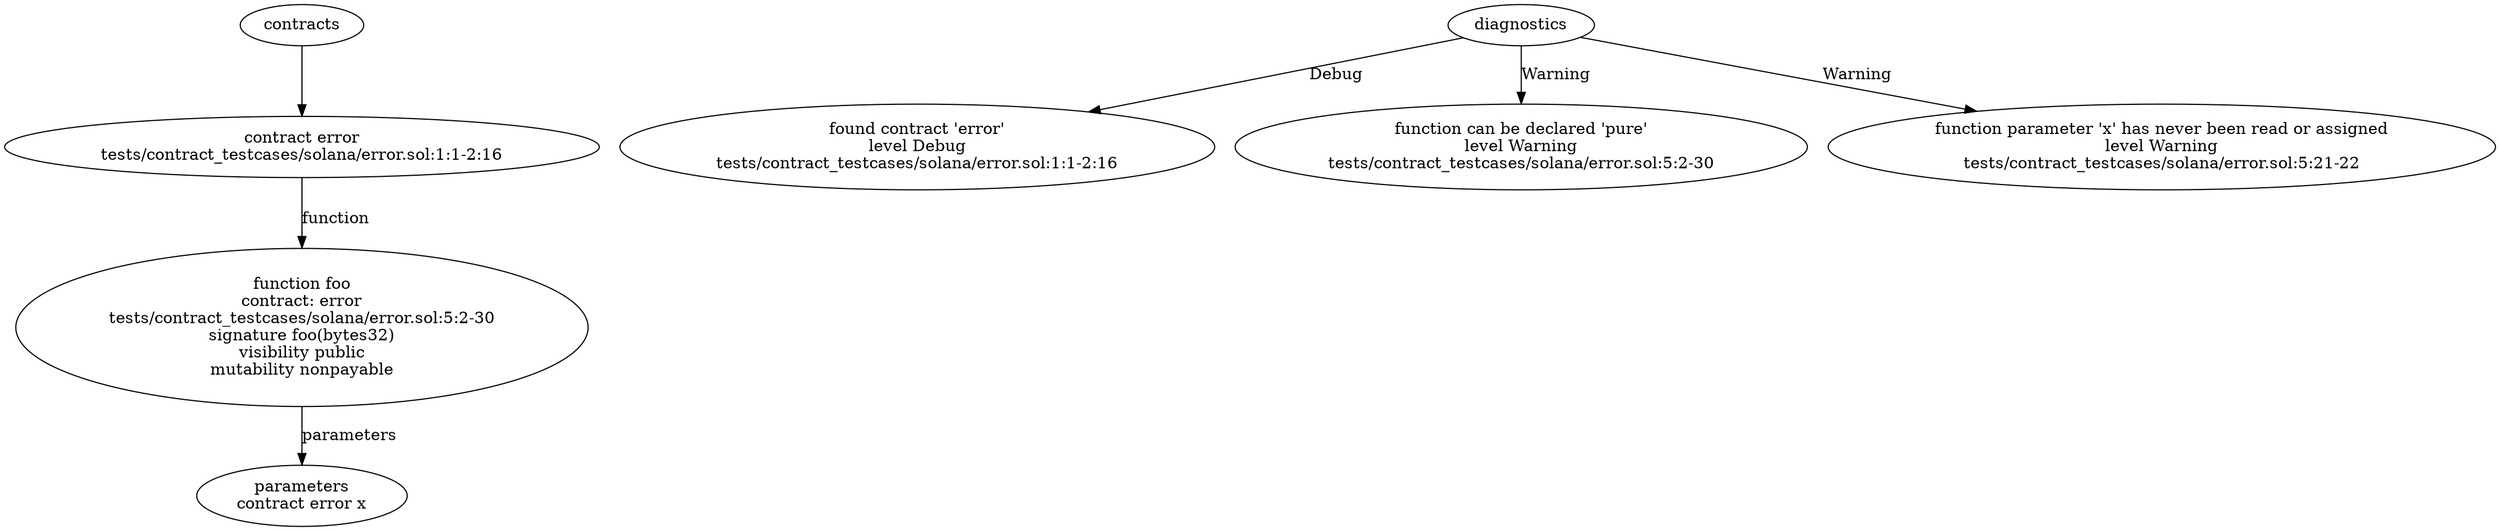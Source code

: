 strict digraph "tests/contract_testcases/solana/error.sol" {
	contract [label="contract error\ntests/contract_testcases/solana/error.sol:1:1-2:16"]
	foo [label="function foo\ncontract: error\ntests/contract_testcases/solana/error.sol:5:2-30\nsignature foo(bytes32)\nvisibility public\nmutability nonpayable"]
	parameters [label="parameters\ncontract error x"]
	diagnostic [label="found contract 'error'\nlevel Debug\ntests/contract_testcases/solana/error.sol:1:1-2:16"]
	diagnostic_7 [label="function can be declared 'pure'\nlevel Warning\ntests/contract_testcases/solana/error.sol:5:2-30"]
	diagnostic_8 [label="function parameter 'x' has never been read or assigned\nlevel Warning\ntests/contract_testcases/solana/error.sol:5:21-22"]
	contracts -> contract
	contract -> foo [label="function"]
	foo -> parameters [label="parameters"]
	diagnostics -> diagnostic [label="Debug"]
	diagnostics -> diagnostic_7 [label="Warning"]
	diagnostics -> diagnostic_8 [label="Warning"]
}
